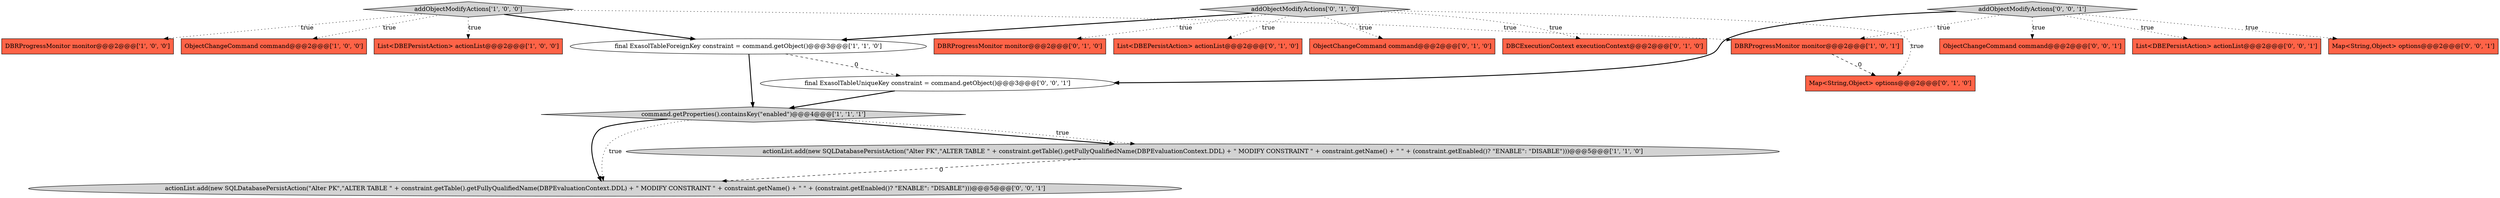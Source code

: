 digraph {
2 [style = filled, label = "List<DBEPersistAction> actionList@@@2@@@['1', '0', '0']", fillcolor = tomato, shape = box image = "AAA0AAABBB1BBB"];
11 [style = filled, label = "addObjectModifyActions['0', '1', '0']", fillcolor = lightgray, shape = diamond image = "AAA0AAABBB2BBB"];
0 [style = filled, label = "DBRProgressMonitor monitor@@@2@@@['1', '0', '0']", fillcolor = tomato, shape = box image = "AAA0AAABBB1BBB"];
1 [style = filled, label = "addObjectModifyActions['1', '0', '0']", fillcolor = lightgray, shape = diamond image = "AAA0AAABBB1BBB"];
12 [style = filled, label = "DBRProgressMonitor monitor@@@2@@@['0', '1', '0']", fillcolor = tomato, shape = box image = "AAA0AAABBB2BBB"];
17 [style = filled, label = "final ExasolTableUniqueKey constraint = command.getObject()@@@3@@@['0', '0', '1']", fillcolor = white, shape = ellipse image = "AAA0AAABBB3BBB"];
3 [style = filled, label = "ObjectChangeCommand command@@@2@@@['1', '0', '0']", fillcolor = tomato, shape = box image = "AAA0AAABBB1BBB"];
6 [style = filled, label = "command.getProperties().containsKey(\"enabled\")@@@4@@@['1', '1', '1']", fillcolor = lightgray, shape = diamond image = "AAA0AAABBB1BBB"];
9 [style = filled, label = "List<DBEPersistAction> actionList@@@2@@@['0', '1', '0']", fillcolor = tomato, shape = box image = "AAA0AAABBB2BBB"];
10 [style = filled, label = "ObjectChangeCommand command@@@2@@@['0', '1', '0']", fillcolor = tomato, shape = box image = "AAA0AAABBB2BBB"];
16 [style = filled, label = "addObjectModifyActions['0', '0', '1']", fillcolor = lightgray, shape = diamond image = "AAA0AAABBB3BBB"];
18 [style = filled, label = "actionList.add(new SQLDatabasePersistAction(\"Alter PK\",\"ALTER TABLE \" + constraint.getTable().getFullyQualifiedName(DBPEvaluationContext.DDL) + \" MODIFY CONSTRAINT \" + constraint.getName() + \" \" + (constraint.getEnabled()? \"ENABLE\": \"DISABLE\")))@@@5@@@['0', '0', '1']", fillcolor = lightgray, shape = ellipse image = "AAA0AAABBB3BBB"];
7 [style = filled, label = "DBRProgressMonitor monitor@@@2@@@['1', '0', '1']", fillcolor = tomato, shape = box image = "AAA0AAABBB1BBB"];
14 [style = filled, label = "ObjectChangeCommand command@@@2@@@['0', '0', '1']", fillcolor = tomato, shape = box image = "AAA0AAABBB3BBB"];
8 [style = filled, label = "DBCExecutionContext executionContext@@@2@@@['0', '1', '0']", fillcolor = tomato, shape = box image = "AAA0AAABBB2BBB"];
13 [style = filled, label = "Map<String,Object> options@@@2@@@['0', '1', '0']", fillcolor = tomato, shape = box image = "AAA1AAABBB2BBB"];
19 [style = filled, label = "List<DBEPersistAction> actionList@@@2@@@['0', '0', '1']", fillcolor = tomato, shape = box image = "AAA0AAABBB3BBB"];
4 [style = filled, label = "final ExasolTableForeignKey constraint = command.getObject()@@@3@@@['1', '1', '0']", fillcolor = white, shape = ellipse image = "AAA0AAABBB1BBB"];
15 [style = filled, label = "Map<String,Object> options@@@2@@@['0', '0', '1']", fillcolor = tomato, shape = box image = "AAA0AAABBB3BBB"];
5 [style = filled, label = "actionList.add(new SQLDatabasePersistAction(\"Alter FK\",\"ALTER TABLE \" + constraint.getTable().getFullyQualifiedName(DBPEvaluationContext.DDL) + \" MODIFY CONSTRAINT \" + constraint.getName() + \" \" + (constraint.getEnabled()? \"ENABLE\": \"DISABLE\")))@@@5@@@['1', '1', '0']", fillcolor = lightgray, shape = ellipse image = "AAA0AAABBB1BBB"];
16->19 [style = dotted, label="true"];
1->4 [style = bold, label=""];
4->17 [style = dashed, label="0"];
17->6 [style = bold, label=""];
4->6 [style = bold, label=""];
11->10 [style = dotted, label="true"];
6->18 [style = bold, label=""];
11->4 [style = bold, label=""];
11->12 [style = dotted, label="true"];
11->9 [style = dotted, label="true"];
16->17 [style = bold, label=""];
11->13 [style = dotted, label="true"];
5->18 [style = dashed, label="0"];
1->3 [style = dotted, label="true"];
1->7 [style = dotted, label="true"];
16->7 [style = dotted, label="true"];
6->5 [style = bold, label=""];
6->18 [style = dotted, label="true"];
16->14 [style = dotted, label="true"];
7->13 [style = dashed, label="0"];
11->8 [style = dotted, label="true"];
1->0 [style = dotted, label="true"];
1->2 [style = dotted, label="true"];
6->5 [style = dotted, label="true"];
16->15 [style = dotted, label="true"];
}
